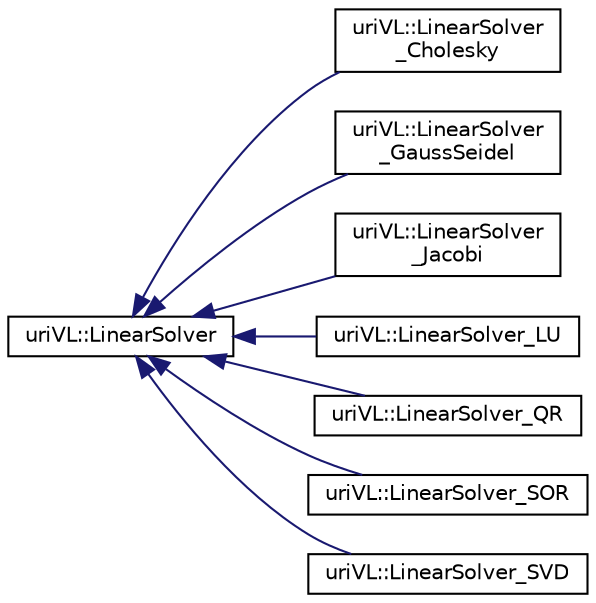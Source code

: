 digraph "Graphical Class Hierarchy"
{
  edge [fontname="Helvetica",fontsize="10",labelfontname="Helvetica",labelfontsize="10"];
  node [fontname="Helvetica",fontsize="10",shape=record];
  rankdir="LR";
  Node1 [label="uriVL::LinearSolver",height=0.2,width=0.4,color="black", fillcolor="white", style="filled",URL="$classuriVL_1_1LinearSolver.html",tooltip="Parent class to all classes that implement an algorithm for solving a system of linear equations..."];
  Node1 -> Node2 [dir="back",color="midnightblue",fontsize="10",style="solid",fontname="Helvetica"];
  Node2 [label="uriVL::LinearSolver\l_Cholesky",height=0.2,width=0.4,color="black", fillcolor="white", style="filled",URL="$classuriVL_1_1LinearSolver__Cholesky.html"];
  Node1 -> Node3 [dir="back",color="midnightblue",fontsize="10",style="solid",fontname="Helvetica"];
  Node3 [label="uriVL::LinearSolver\l_GaussSeidel",height=0.2,width=0.4,color="black", fillcolor="white", style="filled",URL="$classuriVL_1_1LinearSolver__GaussSeidel.html",tooltip="Class that implement the Gauss-Seidel iterative algorithm for solving SLEs. "];
  Node1 -> Node4 [dir="back",color="midnightblue",fontsize="10",style="solid",fontname="Helvetica"];
  Node4 [label="uriVL::LinearSolver\l_Jacobi",height=0.2,width=0.4,color="black", fillcolor="white", style="filled",URL="$classuriVL_1_1LinearSolver__Jacobi.html",tooltip="Class that implement the Jacobi iterative algorithm for solving SLEs. "];
  Node1 -> Node5 [dir="back",color="midnightblue",fontsize="10",style="solid",fontname="Helvetica"];
  Node5 [label="uriVL::LinearSolver_LU",height=0.2,width=0.4,color="black", fillcolor="white", style="filled",URL="$classuriVL_1_1LinearSolver__LU.html",tooltip="Class that implement Crout&#39;s version of the LU factorization algorithm for solving SLEs..."];
  Node1 -> Node6 [dir="back",color="midnightblue",fontsize="10",style="solid",fontname="Helvetica"];
  Node6 [label="uriVL::LinearSolver_QR",height=0.2,width=0.4,color="black", fillcolor="white", style="filled",URL="$classuriVL_1_1LinearSolver__QR.html",tooltip="Class that implement the Householder QR factorization algorithm for solving overdetermined SLEs..."];
  Node1 -> Node7 [dir="back",color="midnightblue",fontsize="10",style="solid",fontname="Helvetica"];
  Node7 [label="uriVL::LinearSolver_SOR",height=0.2,width=0.4,color="black", fillcolor="white", style="filled",URL="$classuriVL_1_1LinearSolver__SOR.html",tooltip="Class that implement the Successive Over-relaxation (SOR) iterative algorithm for solving SLEs..."];
  Node1 -> Node8 [dir="back",color="midnightblue",fontsize="10",style="solid",fontname="Helvetica"];
  Node8 [label="uriVL::LinearSolver_SVD",height=0.2,width=0.4,color="black", fillcolor="white", style="filled",URL="$classuriVL_1_1LinearSolver__SVD.html",tooltip="Class that implement the Singular Value Decomposition algorithm for solving arbitrary SLEs..."];
}

